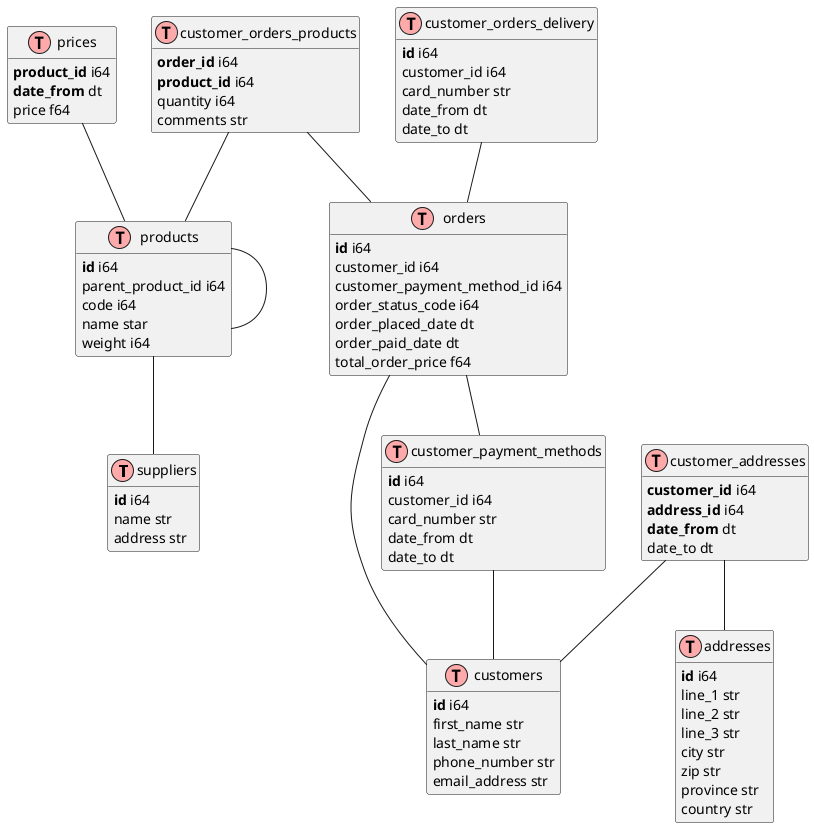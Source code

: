 ' Attribution: This schema is adapted from http://www.databaseanswers.org/data_models/customers_and_orders/index.htm
' We are grateful to Barry Williams for creating this helpful resource and sharing it with the world

@startuml
' uncomment the line below if you're using computer with a retina display
' skinparam dpi 300
' examples of how to specify
' not_null(unique(supplier_name)) VARCHAR[32]
' not_null(address) VARCHAR[64]

!define Table(name,desc) class name as "desc" << (T,#FFAAAA) >>
!define primary_key(x) <b>x</b>
!define unique(x) <color:green>x</color>
!define not_null(x) <u>x</u>
hide methods
hide stereotypes

' entities

Table(suppliers, "suppliers") {
primary_key(id) i64
name str
address str
}

Table(products, "products") {
primary_key(id) i64
parent_product_id i64
code i64
name star 
' weight is in milligrams
weight i64 
}

Table(prices, "prices") {
    'product_id is fkey to product
    primary_key(product_id) i64
    primary_key(date_from) dt
    price f64
}

Table(customers, "customers") {
    primary_key(id) i64
    first_name str
    last_name str
    phone_number str
    email_address str
}

Table(orders, "orders") {
    primary_key(id) i64
    customer_id i64
    customer_payment_method_id i64
    order_status_code i64
    order_placed_date dt
    order_paid_date dt
    total_order_price f64
}

Table(customer_orders_products, "customer_orders_products") {
    primary_key(order_id) i64
    primary_key(product_id) i64
    quantity i64
    comments str
}

Table(customer_addresses, "customer_addresses") {
    primary_key(customer_id) i64
    primary_key(address_id) i64
    primary_key(date_from) dt
    date_to dt
}

Table(addresses, "addresses") {
    primary_key(id) i64
    line_1 str
    line_2 str
    line_3 str
    city str
    zip str
    province str
    country str
}

Table(customer_payment_methods, "customer_payment_methods") {
    primary_key(id) i64
    customer_id i64
    card_number str
    date_from dt
    date_to dt
}

Table(customer_order_delivery, "customer_orders_delivery") {
    primary_key(id) i64
    customer_id i64
    card_number str
    date_from dt
    date_to dt
}


prices -- products
products -- suppliers
customer_orders_products -- products
customer_orders_products -- orders
customer_order_delivery -- orders
orders -- customers
orders -- customer_payment_methods
customer_payment_methods -- customers
customer_addresses -- addresses
customer_addresses  -- customers
products -- products

@enduml
